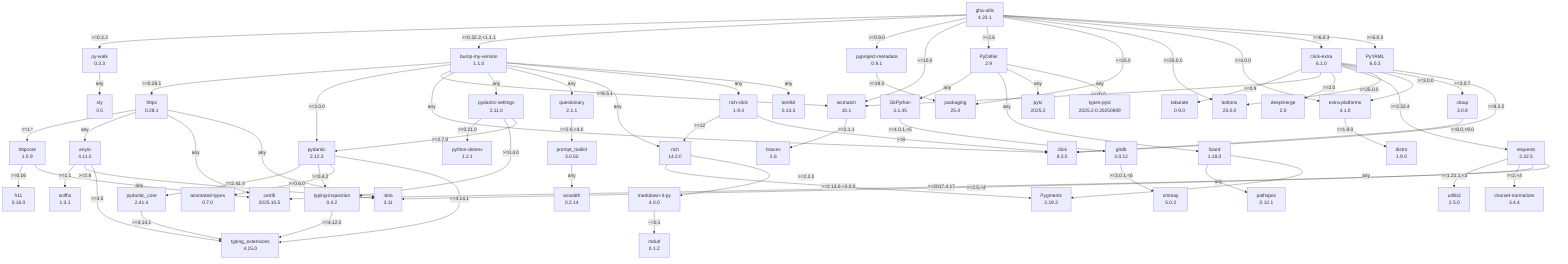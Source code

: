 flowchart TD
    classDef missing stroke-dasharray: 5
    annotated-types["annotated-types\n0.7.0"]
    anyio["anyio\n4.11.0"]
    boltons["boltons\n25.0.0"]
    bracex["bracex\n2.6"]
    bump-my-version["bump-my-version\n1.1.0"]
    certifi["certifi\n2025.10.5"]
    charset-normalizer["charset-normalizer\n3.4.4"]
    click-extra["click-extra\n6.1.0"]
    click_0["click\n8.3.0"]
    cloup["cloup\n3.0.8"]
    deepmerge["deepmerge\n2.0"]
    distro["distro\n1.9.0"]
    extra-platforms["extra-platforms\n4.1.0"]
    gha-utils["gha-utils\n4.23.1"]
    gitdb["gitdb\n4.0.12"]
    gitpython["GitPython\n3.1.45"]
    h11["h11\n0.16.0"]
    httpcore["httpcore\n1.0.9"]
    httpx["httpx\n0.28.1"]
    idna["idna\n3.11"]
    lizard["lizard\n1.18.0"]
    markdown-it-py["markdown-it-py\n4.0.0"]
    mdurl["mdurl\n0.1.2"]
    packaging["packaging\n25.0"]
    pathspec["pathspec\n0.12.1"]
    prompt-toolkit["prompt_toolkit\n3.0.52"]
    py-walk["py-walk\n0.3.3"]
    pydantic-core["pydantic_core\n2.41.4"]
    pydantic-settings["pydantic-settings\n2.11.0"]
    pydantic["pydantic\n2.12.3"]
    pydriller["PyDriller\n2.9"]
    pygments["Pygments\n2.19.2"]
    pyproject-metadata["pyproject-metadata\n0.9.1"]
    python-dotenv["python-dotenv\n1.2.1"]
    pytz["pytz\n2025.2"]
    pyyaml["PyYAML\n6.0.3"]
    questionary["questionary\n2.1.1"]
    requests["requests\n2.32.5"]
    rich-click["rich-click\n1.9.4"]
    rich["rich\n14.2.0"]
    sly["sly\n0.5"]
    smmap["smmap\n5.0.2"]
    sniffio["sniffio\n1.3.1"]
    tabulate["tabulate\n0.9.0"]
    tomlkit["tomlkit\n0.13.3"]
    types-pytz["types-pytz\n2025.2.0.20250809"]
    typing-extensions["typing_extensions\n4.15.0"]
    typing-inspection["typing-inspection\n0.4.2"]
    urllib3["urllib3\n2.5.0"]
    wcmatch["wcmatch\n10.1"]
    wcwidth["wcwidth\n0.2.14"]
    anyio -- ">=1.1" --> sniffio
    anyio -- ">=2.8" --> idna
    anyio -- ">=4.5" --> typing-extensions
    bump-my-version -- ">=0.28.1" --> httpx
    bump-my-version -- ">=2.0.0" --> pydantic
    bump-my-version -- ">=8.5.1" --> wcmatch
    bump-my-version -- "any" --> click_0
    bump-my-version -- "any" --> pydantic-settings
    bump-my-version -- "any" --> questionary
    bump-my-version -- "any" --> rich
    bump-my-version -- "any" --> rich-click
    bump-my-version -- "any" --> tomlkit
    click-extra -- ">=0.9" --> tabulate
    click-extra -- ">=10.0" --> wcmatch
    click-extra -- ">=2.0" --> deepmerge
    click-extra -- ">=2.32.4" --> requests
    click-extra -- ">=25.0.0" --> boltons
    click-extra -- ">=3.0.0" --> extra-platforms
    click-extra -- ">=3.0.7" --> cloup
    click-extra -- ">=8.3.0" --> click_0
    cloup -- ">=8.0,<9.0" --> click_0
    extra-platforms -- ">=1.9.0" --> distro
    gha-utils -- ">=0.3.3" --> py-walk
    gha-utils -- ">=0.32.2,<1.1.1" --> bump-my-version
    gha-utils -- ">=0.9.0" --> pyproject-metadata
    gha-utils -- ">=10.0" --> wcmatch
    gha-utils -- ">=2.6" --> pydriller
    gha-utils -- ">=25.0" --> packaging
    gha-utils -- ">=25.0.0" --> boltons
    gha-utils -- ">=4.0.0" --> extra-platforms
    gha-utils -- ">=6.0.3" --> click-extra
    gha-utils -- ">=6.0.3" --> pyyaml
    gitdb -- ">=3.0.1,<6" --> smmap
    gitpython -- ">=4.0.1,<5" --> gitdb
    httpcore -- ">=0.16" --> h11
    httpcore -- "any" --> certifi
    httpx -- "==1.*" --> httpcore
    httpx -- "any" --> anyio
    httpx -- "any" --> certifi
    httpx -- "any" --> idna
    lizard -- "any" --> pathspec
    lizard -- "any" --> pygments
    markdown-it-py -- "~=0.1" --> mdurl
    prompt-toolkit -- "any" --> wcwidth
    py-walk -- "any" --> sly
    pydantic -- "==2.41.4" --> pydantic-core
    pydantic -- ">=0.4.2" --> typing-inspection
    pydantic -- ">=0.6.0" --> annotated-types
    pydantic -- ">=4.14.1" --> typing-extensions
    pydantic-core -- ">=4.14.1" --> typing-extensions
    pydantic-settings -- ">=0.21.0" --> python-dotenv
    pydantic-settings -- ">=0.4.0" --> typing-inspection
    pydantic-settings -- ">=2.7.0" --> pydantic
    pydriller -- "any" --> gitpython
    pydriller -- "any" --> lizard
    pydriller -- "any" --> pytz
    pydriller -- "any" --> types-pytz
    pyproject-metadata -- ">=19.0" --> packaging
    questionary -- ">=2.0,<4.0" --> prompt-toolkit
    requests -- ">=1.21.1,<3" --> urllib3
    requests -- ">=2,<4" --> charset-normalizer
    requests -- ">=2.5,<4" --> idna
    requests -- ">=2017.4.17" --> certifi
    rich -- ">=2.13.0,<3.0.0" --> pygments
    rich -- ">=2.2.0" --> markdown-it-py
    rich-click -- ">=12" --> rich
    rich-click -- ">=8" --> click_0
    typing-inspection -- ">=4.12.0" --> typing-extensions
    wcmatch -- ">=2.1.1" --> bracex